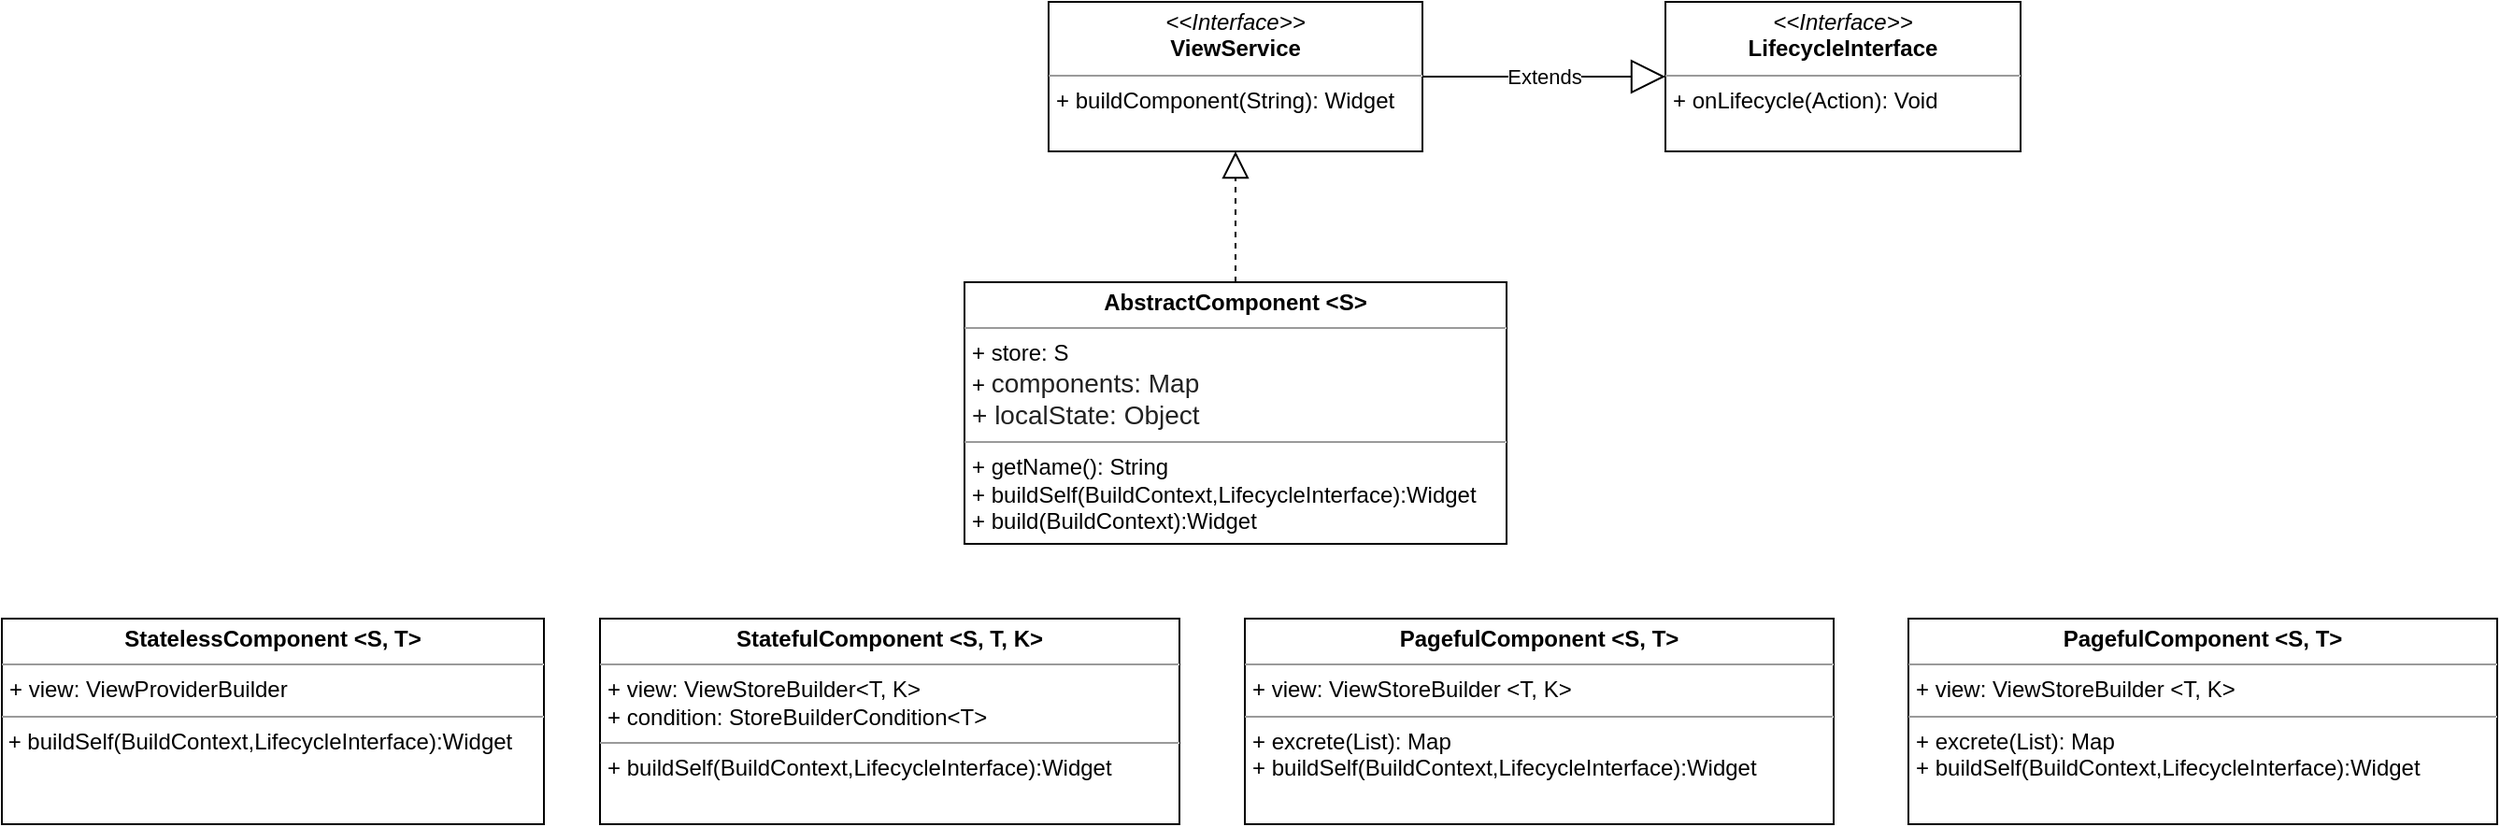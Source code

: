 <mxfile version="12.4.2" type="github" pages="1"><diagram id="3uOS8vYChEUEGA3PMHJI" name="第 1 页"><mxGraphModel dx="1773" dy="590" grid="1" gridSize="10" guides="1" tooltips="1" connect="1" arrows="1" fold="1" page="1" pageScale="1" pageWidth="827" pageHeight="1169" math="0" shadow="0"><root><mxCell id="0"/><mxCell id="1" parent="0"/><mxCell id="-kE4lgxdymu6irzs4RQC-8" value="&lt;p style=&quot;margin: 0px ; margin-top: 4px ; text-align: center&quot;&gt;&lt;i&gt;&amp;lt;&amp;lt;Interface&amp;gt;&amp;gt;&lt;/i&gt;&lt;br&gt;&lt;b&gt;LifecycleInterface&lt;/b&gt;&lt;/p&gt;&lt;hr size=&quot;1&quot;&gt;&lt;p style=&quot;margin: 0px ; margin-left: 4px&quot;&gt;+ onLifecycle(Action): Void&lt;br&gt;&lt;/p&gt;" style="verticalAlign=top;align=left;overflow=fill;fontSize=12;fontFamily=Helvetica;html=1;" vertex="1" parent="1"><mxGeometry x="390" y="430" width="190" height="80" as="geometry"/></mxCell><mxCell id="-kE4lgxdymu6irzs4RQC-9" value="&lt;p style=&quot;margin: 0px ; margin-top: 4px ; text-align: center&quot;&gt;&lt;i&gt;&amp;lt;&amp;lt;Interface&amp;gt;&amp;gt;&lt;/i&gt;&lt;br&gt;&lt;b&gt;ViewService&lt;/b&gt;&lt;/p&gt;&lt;hr size=&quot;1&quot;&gt;&lt;p style=&quot;margin: 0px ; margin-left: 4px&quot;&gt;+ buildComponent(String): Widget&lt;br&gt;&lt;/p&gt;" style="verticalAlign=top;align=left;overflow=fill;fontSize=12;fontFamily=Helvetica;html=1;" vertex="1" parent="1"><mxGeometry x="60" y="430" width="200" height="80" as="geometry"/></mxCell><mxCell id="-kE4lgxdymu6irzs4RQC-12" value="Extends" style="endArrow=block;endSize=16;endFill=0;html=1;exitX=1;exitY=0.5;exitDx=0;exitDy=0;entryX=0;entryY=0.5;entryDx=0;entryDy=0;" edge="1" parent="1" source="-kE4lgxdymu6irzs4RQC-9" target="-kE4lgxdymu6irzs4RQC-8"><mxGeometry width="160" relative="1" as="geometry"><mxPoint x="280" y="610" as="sourcePoint"/><mxPoint x="440" y="610" as="targetPoint"/></mxGeometry></mxCell><mxCell id="-kE4lgxdymu6irzs4RQC-13" value="&lt;p style=&quot;margin: 0px ; margin-top: 4px ; text-align: center&quot;&gt;&lt;b&gt;AbstractComponent &amp;lt;S&amp;gt;&lt;/b&gt;&lt;/p&gt;&lt;hr size=&quot;1&quot;&gt;&lt;p style=&quot;margin: 0px ; margin-left: 4px&quot;&gt;+ store: S&lt;/p&gt;&lt;p style=&quot;margin: 0px ; margin-left: 4px&quot;&gt;+&amp;nbsp;&lt;span style=&quot;font-size: 14px ; white-space: pre ; background-color: rgb(255 , 255 , 255)&quot;&gt;&lt;font color=&quot;#222222&quot;&gt;components: Map&lt;/font&gt;&lt;/span&gt;&lt;/p&gt;&lt;p style=&quot;margin: 0px ; margin-left: 4px&quot;&gt;&lt;span style=&quot;font-size: 14px ; white-space: pre ; background-color: rgb(255 , 255 , 255)&quot;&gt;&lt;font color=&quot;#222222&quot;&gt;+ localState: Object&lt;/font&gt;&lt;/span&gt;&lt;/p&gt;&lt;hr size=&quot;1&quot;&gt;&lt;p style=&quot;margin: 0px ; margin-left: 4px&quot;&gt;+ getName(): String&lt;/p&gt;&lt;p style=&quot;margin: 0px ; margin-left: 4px&quot;&gt;+ buildSelf(BuildContext,LifecycleInterface):Widget&lt;/p&gt;&lt;p style=&quot;margin: 0px ; margin-left: 4px&quot;&gt;+ build(BuildContext):Widget&lt;/p&gt;" style="verticalAlign=top;align=left;overflow=fill;fontSize=12;fontFamily=Helvetica;html=1;" vertex="1" parent="1"><mxGeometry x="15" y="580" width="290" height="140" as="geometry"/></mxCell><mxCell id="-kE4lgxdymu6irzs4RQC-14" value="" style="endArrow=block;dashed=1;endFill=0;endSize=12;html=1;exitX=0.5;exitY=0;exitDx=0;exitDy=0;entryX=0.5;entryY=1;entryDx=0;entryDy=0;" edge="1" parent="1" source="-kE4lgxdymu6irzs4RQC-13" target="-kE4lgxdymu6irzs4RQC-9"><mxGeometry width="160" relative="1" as="geometry"><mxPoint x="570" y="680" as="sourcePoint"/><mxPoint x="410" y="680" as="targetPoint"/></mxGeometry></mxCell><mxCell id="-kE4lgxdymu6irzs4RQC-18" value="&lt;p style=&quot;margin: 0px ; margin-top: 4px ; text-align: center&quot;&gt;&lt;b&gt;PagefulComponent &amp;lt;S, T&amp;gt;&lt;/b&gt;&lt;br&gt;&lt;/p&gt;&lt;hr size=&quot;1&quot;&gt;&lt;p style=&quot;margin: 0px ; margin-left: 4px&quot;&gt;+ view: ViewStoreBuilder &amp;lt;T, K&amp;gt;&lt;br&gt;&lt;/p&gt;&lt;hr size=&quot;1&quot;&gt;&lt;p style=&quot;margin: 0px ; margin-left: 4px&quot;&gt;+ excrete(List): Map&lt;/p&gt;&lt;p style=&quot;margin: 0px ; margin-left: 4px&quot;&gt;+ buildSelf(BuildContext,LifecycleInterface):Widget&lt;br&gt;&lt;/p&gt;" style="verticalAlign=top;align=left;overflow=fill;fontSize=12;fontFamily=Helvetica;html=1;" vertex="1" parent="1"><mxGeometry x="165" y="760" width="315" height="110" as="geometry"/></mxCell><mxCell id="-kE4lgxdymu6irzs4RQC-19" value="&lt;p style=&quot;margin: 0px ; margin-top: 4px ; text-align: center&quot;&gt;&lt;b&gt;StatelessComponent &amp;lt;S, T&amp;gt;&lt;/b&gt;&lt;br&gt;&lt;/p&gt;&lt;hr size=&quot;1&quot;&gt;&lt;p style=&quot;margin: 0px ; margin-left: 4px&quot;&gt;+ view: ViewProviderBuilder&lt;br&gt;&lt;/p&gt;&lt;hr size=&quot;1&quot;&gt;&lt;p style=&quot;margin: 0px ; margin-left: 4px&quot;&gt;&lt;/p&gt;&amp;nbsp;+ buildSelf(BuildContext,LifecycleInterface):Widget" style="verticalAlign=top;align=left;overflow=fill;fontSize=12;fontFamily=Helvetica;html=1;" vertex="1" parent="1"><mxGeometry x="-500" y="760" width="290" height="110" as="geometry"/></mxCell><mxCell id="-kE4lgxdymu6irzs4RQC-20" value="&lt;p style=&quot;margin: 0px ; margin-top: 4px ; text-align: center&quot;&gt;&lt;b&gt;StatefulComponent &amp;lt;S, T, K&amp;gt;&lt;/b&gt;&lt;br&gt;&lt;/p&gt;&lt;hr size=&quot;1&quot;&gt;&lt;p style=&quot;margin: 0px 0px 0px 4px&quot;&gt;+ view: ViewStoreBuilder&amp;lt;T, K&amp;gt;&lt;/p&gt;&lt;p style=&quot;margin: 0px 0px 0px 4px&quot;&gt;+ condition: StoreBuilderCondition&amp;lt;T&amp;gt;&lt;/p&gt;&lt;hr size=&quot;1&quot;&gt;&lt;p style=&quot;margin: 0px ; margin-left: 4px&quot;&gt;+ buildSelf(BuildContext,LifecycleInterface):Widget&lt;br&gt;&lt;/p&gt;" style="verticalAlign=top;align=left;overflow=fill;fontSize=12;fontFamily=Helvetica;html=1;" vertex="1" parent="1"><mxGeometry x="-180" y="760" width="310" height="110" as="geometry"/></mxCell><mxCell id="-kE4lgxdymu6irzs4RQC-21" value="&lt;p style=&quot;margin: 0px ; margin-top: 4px ; text-align: center&quot;&gt;&lt;b&gt;PagefulComponent &amp;lt;S, T&amp;gt;&lt;/b&gt;&lt;br&gt;&lt;/p&gt;&lt;hr size=&quot;1&quot;&gt;&lt;p style=&quot;margin: 0px ; margin-left: 4px&quot;&gt;+ view: ViewStoreBuilder &amp;lt;T, K&amp;gt;&lt;br&gt;&lt;/p&gt;&lt;hr size=&quot;1&quot;&gt;&lt;p style=&quot;margin: 0px ; margin-left: 4px&quot;&gt;+ excrete(List): Map&lt;/p&gt;&lt;p style=&quot;margin: 0px ; margin-left: 4px&quot;&gt;+ buildSelf(BuildContext,LifecycleInterface):Widget&lt;br&gt;&lt;/p&gt;" style="verticalAlign=top;align=left;overflow=fill;fontSize=12;fontFamily=Helvetica;html=1;" vertex="1" parent="1"><mxGeometry x="520" y="760" width="315" height="110" as="geometry"/></mxCell></root></mxGraphModel></diagram></mxfile>